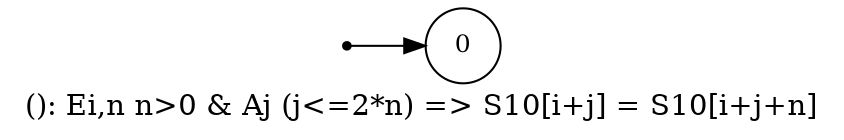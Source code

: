 digraph G {
label = "(): Ei,n n>0 & Aj (j<=2*n) => S10[i+j] = S10[i+j+n]";
rankdir = LR;
node [shape = circle, label="0", fontsize=12]0;
node [shape = point ]; qi
qi ->0;
}
